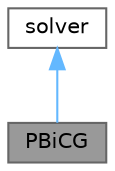 digraph "PBiCG"
{
 // LATEX_PDF_SIZE
  bgcolor="transparent";
  edge [fontname=Helvetica,fontsize=10,labelfontname=Helvetica,labelfontsize=10];
  node [fontname=Helvetica,fontsize=10,shape=box,height=0.2,width=0.4];
  Node1 [id="Node000001",label="PBiCG",height=0.2,width=0.4,color="gray40", fillcolor="grey60", style="filled", fontcolor="black",tooltip="Preconditioned bi-conjugate gradient solver for asymmetric lduMatrices using a run-time selectable pr..."];
  Node2 -> Node1 [id="edge1_Node000001_Node000002",dir="back",color="steelblue1",style="solid",tooltip=" "];
  Node2 [id="Node000002",label="solver",height=0.2,width=0.4,color="gray40", fillcolor="white", style="filled",URL="$classFoam_1_1lduMatrix_1_1solver.html",tooltip=" "];
}
